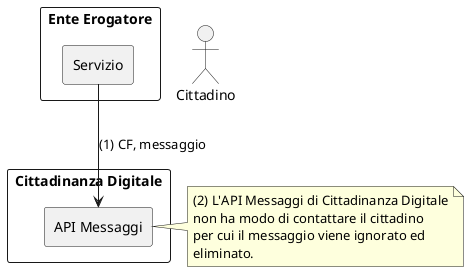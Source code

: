 @startuml

rectangle "Ente Erogatore" {
  agent "Servizio" as ente
}

rectangle "Cittadinanza Digitale" {
  agent "API Messaggi" as apimessaggi
}

:Cittadino: as cittadino

ente -d-> apimessaggi : (1) CF, messaggio

note right of apimessaggi
  (2) L'API Messaggi di Cittadinanza Digitale
  non ha modo di contattare il cittadino
  per cui il messaggio viene ignorato ed
  eliminato.
end note

@enduml
